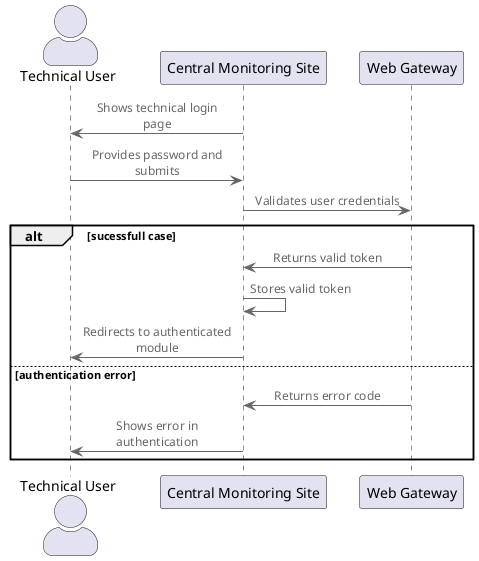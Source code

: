 @startuml Technical Login
!include <C4/C4_Component>

actor       "Technical User"  as user
participant "Central Monitoring Site" as cms
participant "Web Gateway" as web

cms -> user : Shows technical login page
user -> cms : Provides password and submits
cms -> web : Validates user credentials

alt sucessfull case
    web -> cms : Returns valid token
    cms -> cms : Stores valid token
    cms -> user : Redirects to authenticated module
else authentication error
    web -> cms : Returns error code
    cms -> user : Shows error in authentication
end

@enduml